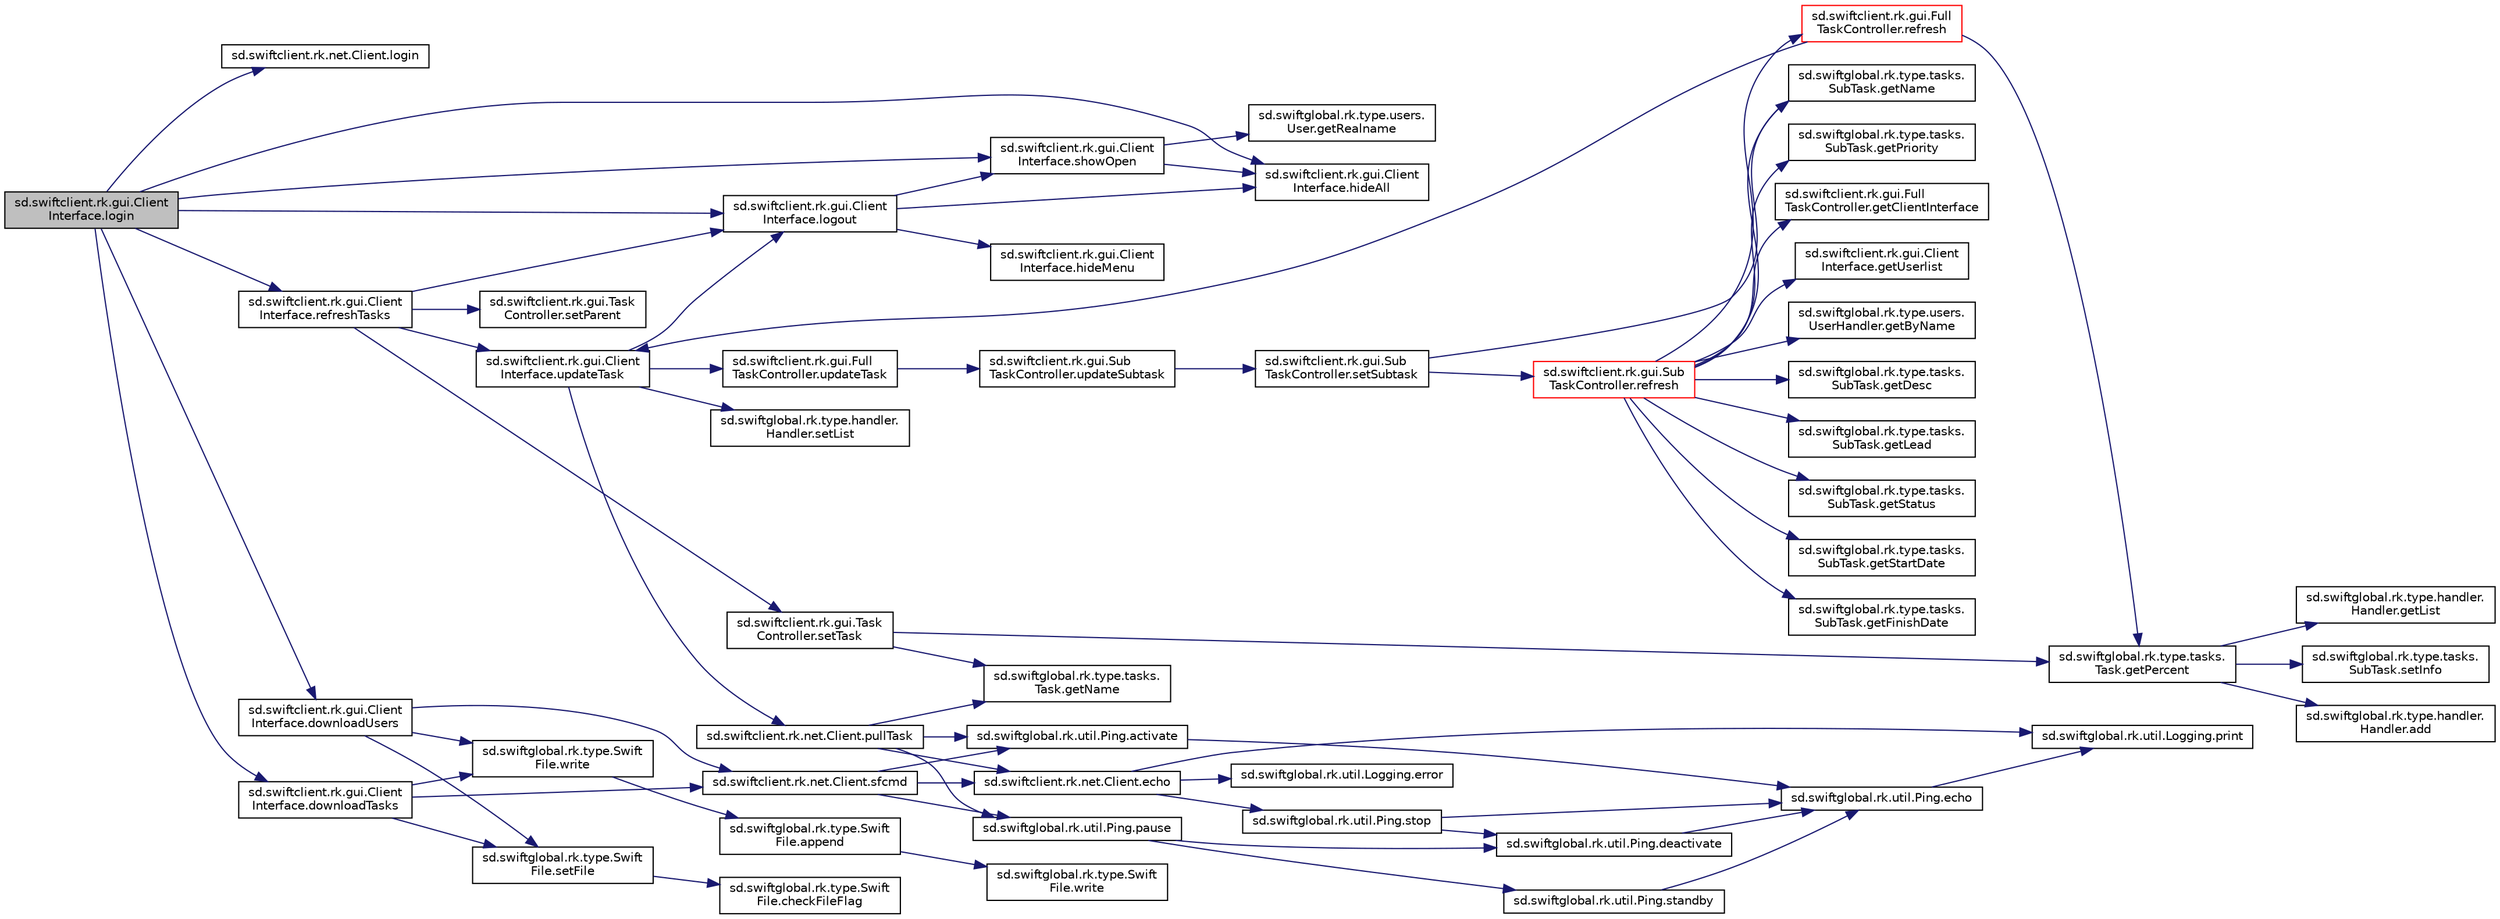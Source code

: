 digraph "sd.swiftclient.rk.gui.ClientInterface.login"
{
  edge [fontname="Helvetica",fontsize="10",labelfontname="Helvetica",labelfontsize="10"];
  node [fontname="Helvetica",fontsize="10",shape=record];
  rankdir="LR";
  Node1 [label="sd.swiftclient.rk.gui.Client\lInterface.login",height=0.2,width=0.4,color="black", fillcolor="grey75", style="filled", fontcolor="black"];
  Node1 -> Node2 [color="midnightblue",fontsize="10",style="solid",fontname="Helvetica"];
  Node2 [label="sd.swiftclient.rk.net.Client.login",height=0.2,width=0.4,color="black", fillcolor="white", style="filled",URL="$classsd_1_1swiftclient_1_1rk_1_1net_1_1Client.html#aa297026dc3d0fdbcb917ac791e84aa47"];
  Node1 -> Node3 [color="midnightblue",fontsize="10",style="solid",fontname="Helvetica"];
  Node3 [label="sd.swiftclient.rk.gui.Client\lInterface.logout",height=0.2,width=0.4,color="black", fillcolor="white", style="filled",URL="$classsd_1_1swiftclient_1_1rk_1_1gui_1_1ClientInterface.html#a6cd1be125f29d289ee1962fc4f409180"];
  Node3 -> Node4 [color="midnightblue",fontsize="10",style="solid",fontname="Helvetica"];
  Node4 [label="sd.swiftclient.rk.gui.Client\lInterface.hideAll",height=0.2,width=0.4,color="black", fillcolor="white", style="filled",URL="$classsd_1_1swiftclient_1_1rk_1_1gui_1_1ClientInterface.html#a25dbf60acdfe759e020cef704b2a3755"];
  Node3 -> Node5 [color="midnightblue",fontsize="10",style="solid",fontname="Helvetica"];
  Node5 [label="sd.swiftclient.rk.gui.Client\lInterface.showOpen",height=0.2,width=0.4,color="black", fillcolor="white", style="filled",URL="$classsd_1_1swiftclient_1_1rk_1_1gui_1_1ClientInterface.html#a5582e971bbd4dac889c64ed86e43e05d"];
  Node5 -> Node4 [color="midnightblue",fontsize="10",style="solid",fontname="Helvetica"];
  Node5 -> Node6 [color="midnightblue",fontsize="10",style="solid",fontname="Helvetica"];
  Node6 [label="sd.swiftglobal.rk.type.users.\lUser.getRealname",height=0.2,width=0.4,color="black", fillcolor="white", style="filled",URL="$classsd_1_1swiftglobal_1_1rk_1_1type_1_1users_1_1User.html#a1f5818662dd0da72c3e8ac097e03c3d2"];
  Node3 -> Node7 [color="midnightblue",fontsize="10",style="solid",fontname="Helvetica"];
  Node7 [label="sd.swiftclient.rk.gui.Client\lInterface.hideMenu",height=0.2,width=0.4,color="black", fillcolor="white", style="filled",URL="$classsd_1_1swiftclient_1_1rk_1_1gui_1_1ClientInterface.html#a57f3b2f2fea15a5e2ca64f2f8e9fe428"];
  Node1 -> Node4 [color="midnightblue",fontsize="10",style="solid",fontname="Helvetica"];
  Node1 -> Node5 [color="midnightblue",fontsize="10",style="solid",fontname="Helvetica"];
  Node1 -> Node8 [color="midnightblue",fontsize="10",style="solid",fontname="Helvetica"];
  Node8 [label="sd.swiftclient.rk.gui.Client\lInterface.downloadTasks",height=0.2,width=0.4,color="black", fillcolor="white", style="filled",URL="$classsd_1_1swiftclient_1_1rk_1_1gui_1_1ClientInterface.html#a29e8f55b73dc6a6d57ccb64cfe8bb3e5"];
  Node8 -> Node9 [color="midnightblue",fontsize="10",style="solid",fontname="Helvetica"];
  Node9 [label="sd.swiftclient.rk.net.Client.sfcmd",height=0.2,width=0.4,color="black", fillcolor="white", style="filled",URL="$classsd_1_1swiftclient_1_1rk_1_1net_1_1Client.html#a801ff387595d615e89893788f6dba6a9"];
  Node9 -> Node10 [color="midnightblue",fontsize="10",style="solid",fontname="Helvetica"];
  Node10 [label="sd.swiftclient.rk.net.Client.echo",height=0.2,width=0.4,color="black", fillcolor="white", style="filled",URL="$classsd_1_1swiftclient_1_1rk_1_1net_1_1Client.html#a1f91b460f509dedf25d9c7a953e9c680"];
  Node10 -> Node11 [color="midnightblue",fontsize="10",style="solid",fontname="Helvetica"];
  Node11 [label="sd.swiftglobal.rk.util.Logging.print",height=0.2,width=0.4,color="black", fillcolor="white", style="filled",URL="$interfacesd_1_1swiftglobal_1_1rk_1_1util_1_1Logging.html#a6e61d070344ee13fbf3af10445161c1f"];
  Node10 -> Node12 [color="midnightblue",fontsize="10",style="solid",fontname="Helvetica"];
  Node12 [label="sd.swiftglobal.rk.util.Ping.stop",height=0.2,width=0.4,color="black", fillcolor="white", style="filled",URL="$classsd_1_1swiftglobal_1_1rk_1_1util_1_1Ping.html#ac2f1f750aef9420c3a5cefad9b5f1c7d"];
  Node12 -> Node13 [color="midnightblue",fontsize="10",style="solid",fontname="Helvetica"];
  Node13 [label="sd.swiftglobal.rk.util.Ping.echo",height=0.2,width=0.4,color="black", fillcolor="white", style="filled",URL="$classsd_1_1swiftglobal_1_1rk_1_1util_1_1Ping.html#aa0f4f60ee9a24ee9d7b19f73f42e4159"];
  Node13 -> Node11 [color="midnightblue",fontsize="10",style="solid",fontname="Helvetica"];
  Node12 -> Node14 [color="midnightblue",fontsize="10",style="solid",fontname="Helvetica"];
  Node14 [label="sd.swiftglobal.rk.util.Ping.deactivate",height=0.2,width=0.4,color="black", fillcolor="white", style="filled",URL="$classsd_1_1swiftglobal_1_1rk_1_1util_1_1Ping.html#a338a0c1affd8bf5deb87cafdff7103f4"];
  Node14 -> Node13 [color="midnightblue",fontsize="10",style="solid",fontname="Helvetica"];
  Node10 -> Node15 [color="midnightblue",fontsize="10",style="solid",fontname="Helvetica"];
  Node15 [label="sd.swiftglobal.rk.util.Logging.error",height=0.2,width=0.4,color="black", fillcolor="white", style="filled",URL="$interfacesd_1_1swiftglobal_1_1rk_1_1util_1_1Logging.html#ac8158bc7382ee75f09a9482aafa7900e"];
  Node9 -> Node16 [color="midnightblue",fontsize="10",style="solid",fontname="Helvetica"];
  Node16 [label="sd.swiftglobal.rk.util.Ping.pause",height=0.2,width=0.4,color="black", fillcolor="white", style="filled",URL="$classsd_1_1swiftglobal_1_1rk_1_1util_1_1Ping.html#ac64058e066965587f770a24baa863e24"];
  Node16 -> Node14 [color="midnightblue",fontsize="10",style="solid",fontname="Helvetica"];
  Node16 -> Node17 [color="midnightblue",fontsize="10",style="solid",fontname="Helvetica"];
  Node17 [label="sd.swiftglobal.rk.util.Ping.standby",height=0.2,width=0.4,color="black", fillcolor="white", style="filled",URL="$classsd_1_1swiftglobal_1_1rk_1_1util_1_1Ping.html#afd5c1014e01497824548d9e49cd0139d"];
  Node17 -> Node13 [color="midnightblue",fontsize="10",style="solid",fontname="Helvetica"];
  Node9 -> Node18 [color="midnightblue",fontsize="10",style="solid",fontname="Helvetica"];
  Node18 [label="sd.swiftglobal.rk.util.Ping.activate",height=0.2,width=0.4,color="black", fillcolor="white", style="filled",URL="$classsd_1_1swiftglobal_1_1rk_1_1util_1_1Ping.html#a02c79a6bf4cc483c472904d650e8bf52"];
  Node18 -> Node13 [color="midnightblue",fontsize="10",style="solid",fontname="Helvetica"];
  Node8 -> Node19 [color="midnightblue",fontsize="10",style="solid",fontname="Helvetica"];
  Node19 [label="sd.swiftglobal.rk.type.Swift\lFile.setFile",height=0.2,width=0.4,color="black", fillcolor="white", style="filled",URL="$classsd_1_1swiftglobal_1_1rk_1_1type_1_1SwiftFile.html#af414f9e1754e51b2500dfadc5f6b3551"];
  Node19 -> Node20 [color="midnightblue",fontsize="10",style="solid",fontname="Helvetica"];
  Node20 [label="sd.swiftglobal.rk.type.Swift\lFile.checkFileFlag",height=0.2,width=0.4,color="black", fillcolor="white", style="filled",URL="$classsd_1_1swiftglobal_1_1rk_1_1type_1_1SwiftFile.html#a5b5816a22fa22320f6d78635c274bc7c"];
  Node8 -> Node21 [color="midnightblue",fontsize="10",style="solid",fontname="Helvetica"];
  Node21 [label="sd.swiftglobal.rk.type.Swift\lFile.write",height=0.2,width=0.4,color="black", fillcolor="white", style="filled",URL="$classsd_1_1swiftglobal_1_1rk_1_1type_1_1SwiftFile.html#a6380347f6f699ad8a28514c3f394abec"];
  Node21 -> Node22 [color="midnightblue",fontsize="10",style="solid",fontname="Helvetica"];
  Node22 [label="sd.swiftglobal.rk.type.Swift\lFile.append",height=0.2,width=0.4,color="black", fillcolor="white", style="filled",URL="$classsd_1_1swiftglobal_1_1rk_1_1type_1_1SwiftFile.html#aad800d2149d6eb430afde1c08f1261b5"];
  Node22 -> Node23 [color="midnightblue",fontsize="10",style="solid",fontname="Helvetica"];
  Node23 [label="sd.swiftglobal.rk.type.Swift\lFile.write",height=0.2,width=0.4,color="black", fillcolor="white", style="filled",URL="$classsd_1_1swiftglobal_1_1rk_1_1type_1_1SwiftFile.html#a55b540e36e942679f0acc1c8c6eb72ed"];
  Node1 -> Node24 [color="midnightblue",fontsize="10",style="solid",fontname="Helvetica"];
  Node24 [label="sd.swiftclient.rk.gui.Client\lInterface.downloadUsers",height=0.2,width=0.4,color="black", fillcolor="white", style="filled",URL="$classsd_1_1swiftclient_1_1rk_1_1gui_1_1ClientInterface.html#af18010277f8e8bdcc185067637667ce4"];
  Node24 -> Node9 [color="midnightblue",fontsize="10",style="solid",fontname="Helvetica"];
  Node24 -> Node19 [color="midnightblue",fontsize="10",style="solid",fontname="Helvetica"];
  Node24 -> Node21 [color="midnightblue",fontsize="10",style="solid",fontname="Helvetica"];
  Node1 -> Node25 [color="midnightblue",fontsize="10",style="solid",fontname="Helvetica"];
  Node25 [label="sd.swiftclient.rk.gui.Client\lInterface.refreshTasks",height=0.2,width=0.4,color="black", fillcolor="white", style="filled",URL="$classsd_1_1swiftclient_1_1rk_1_1gui_1_1ClientInterface.html#a9252617e9249b37cb60260797e94b65f"];
  Node25 -> Node3 [color="midnightblue",fontsize="10",style="solid",fontname="Helvetica"];
  Node25 -> Node26 [color="midnightblue",fontsize="10",style="solid",fontname="Helvetica"];
  Node26 [label="sd.swiftclient.rk.gui.Client\lInterface.updateTask",height=0.2,width=0.4,color="black", fillcolor="white", style="filled",URL="$classsd_1_1swiftclient_1_1rk_1_1gui_1_1ClientInterface.html#a409b6e8c040f9b1aded8d5824b73b5df"];
  Node26 -> Node3 [color="midnightblue",fontsize="10",style="solid",fontname="Helvetica"];
  Node26 -> Node27 [color="midnightblue",fontsize="10",style="solid",fontname="Helvetica"];
  Node27 [label="sd.swiftclient.rk.net.Client.pullTask",height=0.2,width=0.4,color="black", fillcolor="white", style="filled",URL="$classsd_1_1swiftclient_1_1rk_1_1net_1_1Client.html#a2d4f3edd6ba0b83bf3888de98634d1e9"];
  Node27 -> Node16 [color="midnightblue",fontsize="10",style="solid",fontname="Helvetica"];
  Node27 -> Node28 [color="midnightblue",fontsize="10",style="solid",fontname="Helvetica"];
  Node28 [label="sd.swiftglobal.rk.type.tasks.\lTask.getName",height=0.2,width=0.4,color="black", fillcolor="white", style="filled",URL="$classsd_1_1swiftglobal_1_1rk_1_1type_1_1tasks_1_1Task.html#a52de4a735942ba0e20e7c22a70e11a41"];
  Node27 -> Node10 [color="midnightblue",fontsize="10",style="solid",fontname="Helvetica"];
  Node27 -> Node18 [color="midnightblue",fontsize="10",style="solid",fontname="Helvetica"];
  Node26 -> Node29 [color="midnightblue",fontsize="10",style="solid",fontname="Helvetica"];
  Node29 [label="sd.swiftglobal.rk.type.handler.\lHandler.setList",height=0.2,width=0.4,color="black", fillcolor="white", style="filled",URL="$classsd_1_1swiftglobal_1_1rk_1_1type_1_1handler_1_1Handler.html#ae59603fd93566913dfbc7ced11aefbd8"];
  Node26 -> Node30 [color="midnightblue",fontsize="10",style="solid",fontname="Helvetica"];
  Node30 [label="sd.swiftclient.rk.gui.Full\lTaskController.updateTask",height=0.2,width=0.4,color="black", fillcolor="white", style="filled",URL="$classsd_1_1swiftclient_1_1rk_1_1gui_1_1FullTaskController.html#a644102c5d6a4f6edf36fa07292d64208"];
  Node30 -> Node31 [color="midnightblue",fontsize="10",style="solid",fontname="Helvetica"];
  Node31 [label="sd.swiftclient.rk.gui.Sub\lTaskController.updateSubtask",height=0.2,width=0.4,color="black", fillcolor="white", style="filled",URL="$classsd_1_1swiftclient_1_1rk_1_1gui_1_1SubTaskController.html#a20f2f760bee1f025559f911d35392b3f"];
  Node31 -> Node32 [color="midnightblue",fontsize="10",style="solid",fontname="Helvetica"];
  Node32 [label="sd.swiftclient.rk.gui.Sub\lTaskController.setSubtask",height=0.2,width=0.4,color="black", fillcolor="white", style="filled",URL="$classsd_1_1swiftclient_1_1rk_1_1gui_1_1SubTaskController.html#a93efd91d5636b50de82553dcf516af60"];
  Node32 -> Node33 [color="midnightblue",fontsize="10",style="solid",fontname="Helvetica"];
  Node33 [label="sd.swiftglobal.rk.type.tasks.\lSubTask.getName",height=0.2,width=0.4,color="black", fillcolor="white", style="filled",URL="$classsd_1_1swiftglobal_1_1rk_1_1type_1_1tasks_1_1SubTask.html#ac42f15a64b48d486625a4faef25d1efe"];
  Node32 -> Node34 [color="midnightblue",fontsize="10",style="solid",fontname="Helvetica"];
  Node34 [label="sd.swiftclient.rk.gui.Sub\lTaskController.refresh",height=0.2,width=0.4,color="red", fillcolor="white", style="filled",URL="$classsd_1_1swiftclient_1_1rk_1_1gui_1_1SubTaskController.html#ab5ee95a4ebf644688bb8d4456368f1a8"];
  Node34 -> Node35 [color="midnightblue",fontsize="10",style="solid",fontname="Helvetica"];
  Node35 [label="sd.swiftclient.rk.gui.Full\lTaskController.refresh",height=0.2,width=0.4,color="red", fillcolor="white", style="filled",URL="$classsd_1_1swiftclient_1_1rk_1_1gui_1_1FullTaskController.html#aec8a56584fe2f81d700f08db3f6d5770"];
  Node35 -> Node36 [color="midnightblue",fontsize="10",style="solid",fontname="Helvetica"];
  Node36 [label="sd.swiftglobal.rk.type.tasks.\lTask.getPercent",height=0.2,width=0.4,color="black", fillcolor="white", style="filled",URL="$classsd_1_1swiftglobal_1_1rk_1_1type_1_1tasks_1_1Task.html#a83be3bf6c228200a80b31c45277ba094"];
  Node36 -> Node37 [color="midnightblue",fontsize="10",style="solid",fontname="Helvetica"];
  Node37 [label="sd.swiftglobal.rk.type.handler.\lHandler.getList",height=0.2,width=0.4,color="black", fillcolor="white", style="filled",URL="$classsd_1_1swiftglobal_1_1rk_1_1type_1_1handler_1_1Handler.html#a16f5a71b9bd1d684956cb1190a13a68d"];
  Node36 -> Node38 [color="midnightblue",fontsize="10",style="solid",fontname="Helvetica"];
  Node38 [label="sd.swiftglobal.rk.type.tasks.\lSubTask.setInfo",height=0.2,width=0.4,color="black", fillcolor="white", style="filled",URL="$classsd_1_1swiftglobal_1_1rk_1_1type_1_1tasks_1_1SubTask.html#a356469a042040c1d6b4f20d597701763"];
  Node36 -> Node39 [color="midnightblue",fontsize="10",style="solid",fontname="Helvetica"];
  Node39 [label="sd.swiftglobal.rk.type.handler.\lHandler.add",height=0.2,width=0.4,color="black", fillcolor="white", style="filled",URL="$classsd_1_1swiftglobal_1_1rk_1_1type_1_1handler_1_1Handler.html#ae3c6c35ed35b5f29813d197e858a7e1a"];
  Node35 -> Node26 [color="midnightblue",fontsize="10",style="solid",fontname="Helvetica"];
  Node34 -> Node40 [color="midnightblue",fontsize="10",style="solid",fontname="Helvetica"];
  Node40 [label="sd.swiftglobal.rk.type.tasks.\lSubTask.getDesc",height=0.2,width=0.4,color="black", fillcolor="white", style="filled",URL="$classsd_1_1swiftglobal_1_1rk_1_1type_1_1tasks_1_1SubTask.html#a534c03c0e18f47f672ce2aed04e932e2"];
  Node34 -> Node41 [color="midnightblue",fontsize="10",style="solid",fontname="Helvetica"];
  Node41 [label="sd.swiftglobal.rk.type.tasks.\lSubTask.getLead",height=0.2,width=0.4,color="black", fillcolor="white", style="filled",URL="$classsd_1_1swiftglobal_1_1rk_1_1type_1_1tasks_1_1SubTask.html#a28a94190711ef546c814ca7c1960acbc"];
  Node34 -> Node42 [color="midnightblue",fontsize="10",style="solid",fontname="Helvetica"];
  Node42 [label="sd.swiftglobal.rk.type.tasks.\lSubTask.getStatus",height=0.2,width=0.4,color="black", fillcolor="white", style="filled",URL="$classsd_1_1swiftglobal_1_1rk_1_1type_1_1tasks_1_1SubTask.html#a3541685afb6e24c4dbfae7c9d5cc63cc"];
  Node34 -> Node43 [color="midnightblue",fontsize="10",style="solid",fontname="Helvetica"];
  Node43 [label="sd.swiftglobal.rk.type.tasks.\lSubTask.getStartDate",height=0.2,width=0.4,color="black", fillcolor="white", style="filled",URL="$classsd_1_1swiftglobal_1_1rk_1_1type_1_1tasks_1_1SubTask.html#af98ccd7aeff16e4457842842f81f2911"];
  Node34 -> Node44 [color="midnightblue",fontsize="10",style="solid",fontname="Helvetica"];
  Node44 [label="sd.swiftglobal.rk.type.tasks.\lSubTask.getFinishDate",height=0.2,width=0.4,color="black", fillcolor="white", style="filled",URL="$classsd_1_1swiftglobal_1_1rk_1_1type_1_1tasks_1_1SubTask.html#a4f5737e5a36d59e55306ff3a989a2ddc"];
  Node34 -> Node45 [color="midnightblue",fontsize="10",style="solid",fontname="Helvetica"];
  Node45 [label="sd.swiftglobal.rk.type.tasks.\lSubTask.getPriority",height=0.2,width=0.4,color="black", fillcolor="white", style="filled",URL="$classsd_1_1swiftglobal_1_1rk_1_1type_1_1tasks_1_1SubTask.html#a6ed0ddb692371468188fb88cc5747bcd"];
  Node34 -> Node33 [color="midnightblue",fontsize="10",style="solid",fontname="Helvetica"];
  Node34 -> Node46 [color="midnightblue",fontsize="10",style="solid",fontname="Helvetica"];
  Node46 [label="sd.swiftclient.rk.gui.Full\lTaskController.getClientInterface",height=0.2,width=0.4,color="black", fillcolor="white", style="filled",URL="$classsd_1_1swiftclient_1_1rk_1_1gui_1_1FullTaskController.html#a06a9a0ce44e2fabc3305ab1fbbf59064"];
  Node34 -> Node47 [color="midnightblue",fontsize="10",style="solid",fontname="Helvetica"];
  Node47 [label="sd.swiftclient.rk.gui.Client\lInterface.getUserlist",height=0.2,width=0.4,color="black", fillcolor="white", style="filled",URL="$classsd_1_1swiftclient_1_1rk_1_1gui_1_1ClientInterface.html#a74c274cbedbc627f9bb8151a9d2421fb"];
  Node34 -> Node48 [color="midnightblue",fontsize="10",style="solid",fontname="Helvetica"];
  Node48 [label="sd.swiftglobal.rk.type.users.\lUserHandler.getByName",height=0.2,width=0.4,color="black", fillcolor="white", style="filled",URL="$classsd_1_1swiftglobal_1_1rk_1_1type_1_1users_1_1UserHandler.html#a0145e14974073492fdf2e04243c4f2fc"];
  Node25 -> Node49 [color="midnightblue",fontsize="10",style="solid",fontname="Helvetica"];
  Node49 [label="sd.swiftclient.rk.gui.Task\lController.setTask",height=0.2,width=0.4,color="black", fillcolor="white", style="filled",URL="$classsd_1_1swiftclient_1_1rk_1_1gui_1_1TaskController.html#a528c4ff8cfaa052baf686f4537e773a9"];
  Node49 -> Node28 [color="midnightblue",fontsize="10",style="solid",fontname="Helvetica"];
  Node49 -> Node36 [color="midnightblue",fontsize="10",style="solid",fontname="Helvetica"];
  Node25 -> Node50 [color="midnightblue",fontsize="10",style="solid",fontname="Helvetica"];
  Node50 [label="sd.swiftclient.rk.gui.Task\lController.setParent",height=0.2,width=0.4,color="black", fillcolor="white", style="filled",URL="$classsd_1_1swiftclient_1_1rk_1_1gui_1_1TaskController.html#a4a0830d2d6d8608b1a34f26c720d4f05"];
}
